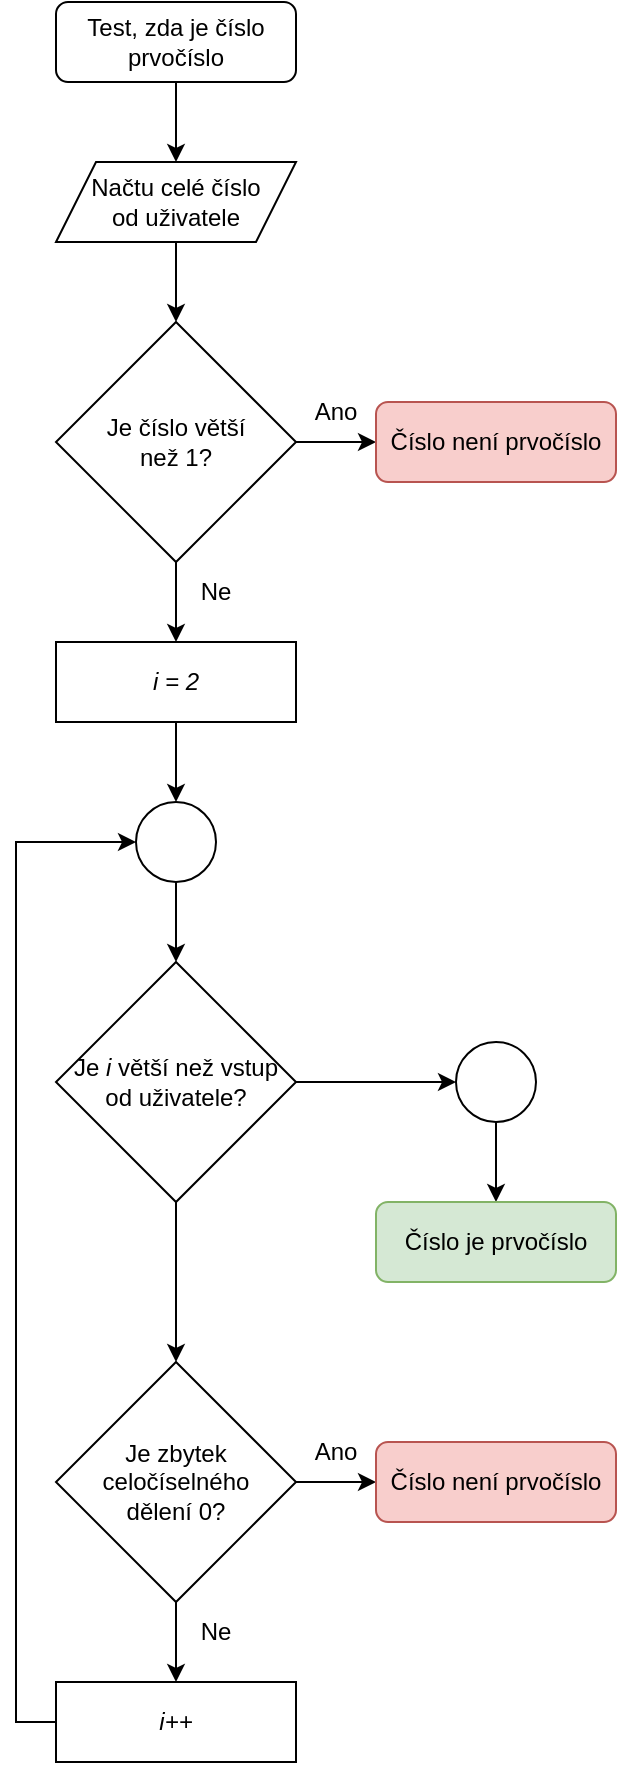 <mxfile version="15.7.0" type="device"><diagram id="6kMtk6fJNkXwBKQgapSh" name="Page-1"><mxGraphModel dx="981" dy="526" grid="1" gridSize="10" guides="1" tooltips="1" connect="1" arrows="1" fold="1" page="1" pageScale="1" pageWidth="900" pageHeight="1600" math="0" shadow="0"><root><mxCell id="0"/><mxCell id="1" parent="0"/><mxCell id="MVEvm0gLyJ4kVTCb0Cx9-3" value="" style="edgeStyle=orthogonalEdgeStyle;rounded=0;orthogonalLoop=1;jettySize=auto;html=1;" edge="1" parent="1" source="MVEvm0gLyJ4kVTCb0Cx9-1"><mxGeometry relative="1" as="geometry"><mxPoint x="420" y="120" as="targetPoint"/></mxGeometry></mxCell><mxCell id="MVEvm0gLyJ4kVTCb0Cx9-1" value="Test, zda je číslo prvočíslo" style="rounded=1;whiteSpace=wrap;html=1;" vertex="1" parent="1"><mxGeometry x="360" y="40" width="120" height="40" as="geometry"/></mxCell><mxCell id="MVEvm0gLyJ4kVTCb0Cx9-7" value="" style="edgeStyle=orthogonalEdgeStyle;rounded=0;orthogonalLoop=1;jettySize=auto;html=1;" edge="1" parent="1" source="MVEvm0gLyJ4kVTCb0Cx9-4" target="MVEvm0gLyJ4kVTCb0Cx9-6"><mxGeometry relative="1" as="geometry"/></mxCell><mxCell id="MVEvm0gLyJ4kVTCb0Cx9-4" value="Načtu celé číslo&lt;br&gt;od uživatele" style="shape=parallelogram;perimeter=parallelogramPerimeter;whiteSpace=wrap;html=1;fixedSize=1;rounded=0;" vertex="1" parent="1"><mxGeometry x="360" y="120" width="120" height="40" as="geometry"/></mxCell><mxCell id="MVEvm0gLyJ4kVTCb0Cx9-9" value="" style="edgeStyle=orthogonalEdgeStyle;rounded=0;orthogonalLoop=1;jettySize=auto;html=1;" edge="1" parent="1" source="MVEvm0gLyJ4kVTCb0Cx9-6" target="MVEvm0gLyJ4kVTCb0Cx9-8"><mxGeometry relative="1" as="geometry"/></mxCell><mxCell id="MVEvm0gLyJ4kVTCb0Cx9-19" value="" style="edgeStyle=orthogonalEdgeStyle;rounded=0;orthogonalLoop=1;jettySize=auto;html=1;" edge="1" parent="1" source="MVEvm0gLyJ4kVTCb0Cx9-6" target="MVEvm0gLyJ4kVTCb0Cx9-18"><mxGeometry relative="1" as="geometry"/></mxCell><mxCell id="MVEvm0gLyJ4kVTCb0Cx9-6" value="Je číslo větší &lt;br&gt;než 1?" style="rhombus;whiteSpace=wrap;html=1;rounded=0;" vertex="1" parent="1"><mxGeometry x="360" y="200" width="120" height="120" as="geometry"/></mxCell><mxCell id="MVEvm0gLyJ4kVTCb0Cx9-8" value="Číslo není prvočíslo" style="whiteSpace=wrap;html=1;rounded=1;fillColor=#f8cecc;strokeColor=#b85450;" vertex="1" parent="1"><mxGeometry x="520" y="240" width="120" height="40" as="geometry"/></mxCell><mxCell id="MVEvm0gLyJ4kVTCb0Cx9-39" value="" style="edgeStyle=orthogonalEdgeStyle;rounded=0;orthogonalLoop=1;jettySize=auto;html=1;" edge="1" parent="1" source="MVEvm0gLyJ4kVTCb0Cx9-12" target="MVEvm0gLyJ4kVTCb0Cx9-38"><mxGeometry relative="1" as="geometry"/></mxCell><mxCell id="MVEvm0gLyJ4kVTCb0Cx9-12" value="" style="ellipse;whiteSpace=wrap;html=1;aspect=fixed;rounded=1;" vertex="1" parent="1"><mxGeometry x="400" y="440" width="40" height="40" as="geometry"/></mxCell><mxCell id="MVEvm0gLyJ4kVTCb0Cx9-22" value="" style="edgeStyle=orthogonalEdgeStyle;rounded=0;orthogonalLoop=1;jettySize=auto;html=1;" edge="1" parent="1" source="MVEvm0gLyJ4kVTCb0Cx9-13" target="MVEvm0gLyJ4kVTCb0Cx9-21"><mxGeometry relative="1" as="geometry"/></mxCell><mxCell id="MVEvm0gLyJ4kVTCb0Cx9-48" style="edgeStyle=orthogonalEdgeStyle;rounded=0;orthogonalLoop=1;jettySize=auto;html=1;exitX=1;exitY=0.5;exitDx=0;exitDy=0;entryX=0;entryY=0.5;entryDx=0;entryDy=0;" edge="1" parent="1" source="MVEvm0gLyJ4kVTCb0Cx9-13" target="MVEvm0gLyJ4kVTCb0Cx9-46"><mxGeometry relative="1" as="geometry"/></mxCell><mxCell id="MVEvm0gLyJ4kVTCb0Cx9-13" value="Je zbytek celočíselného &lt;br&gt;dělení 0?" style="rhombus;whiteSpace=wrap;html=1;rounded=0;" vertex="1" parent="1"><mxGeometry x="360" y="720" width="120" height="120" as="geometry"/></mxCell><mxCell id="MVEvm0gLyJ4kVTCb0Cx9-20" value="" style="edgeStyle=orthogonalEdgeStyle;rounded=0;orthogonalLoop=1;jettySize=auto;html=1;" edge="1" parent="1" source="MVEvm0gLyJ4kVTCb0Cx9-18" target="MVEvm0gLyJ4kVTCb0Cx9-12"><mxGeometry relative="1" as="geometry"/></mxCell><mxCell id="MVEvm0gLyJ4kVTCb0Cx9-18" value="&lt;i&gt;i = 2&lt;/i&gt;" style="whiteSpace=wrap;html=1;rounded=0;" vertex="1" parent="1"><mxGeometry x="360" y="360" width="120" height="40" as="geometry"/></mxCell><mxCell id="MVEvm0gLyJ4kVTCb0Cx9-42" style="edgeStyle=orthogonalEdgeStyle;rounded=0;orthogonalLoop=1;jettySize=auto;html=1;entryX=0;entryY=0.5;entryDx=0;entryDy=0;" edge="1" parent="1" source="MVEvm0gLyJ4kVTCb0Cx9-21" target="MVEvm0gLyJ4kVTCb0Cx9-12"><mxGeometry relative="1" as="geometry"><mxPoint x="320" y="590" as="targetPoint"/><Array as="points"><mxPoint x="340" y="900"/><mxPoint x="340" y="460"/></Array></mxGeometry></mxCell><mxCell id="MVEvm0gLyJ4kVTCb0Cx9-21" value="&lt;i&gt;i++&lt;/i&gt;" style="whiteSpace=wrap;html=1;rounded=0;" vertex="1" parent="1"><mxGeometry x="360" y="880" width="120" height="40" as="geometry"/></mxCell><mxCell id="MVEvm0gLyJ4kVTCb0Cx9-30" value="" style="edgeStyle=orthogonalEdgeStyle;rounded=0;orthogonalLoop=1;jettySize=auto;html=1;exitX=0.5;exitY=1;exitDx=0;exitDy=0;" edge="1" parent="1" source="MVEvm0gLyJ4kVTCb0Cx9-44" target="MVEvm0gLyJ4kVTCb0Cx9-29"><mxGeometry relative="1" as="geometry"><mxPoint x="480" y="1020" as="sourcePoint"/></mxGeometry></mxCell><mxCell id="MVEvm0gLyJ4kVTCb0Cx9-29" value="Číslo je prvočíslo" style="whiteSpace=wrap;html=1;rounded=1;fillColor=#d5e8d4;strokeColor=#82b366;" vertex="1" parent="1"><mxGeometry x="520" y="640" width="120" height="40" as="geometry"/></mxCell><mxCell id="MVEvm0gLyJ4kVTCb0Cx9-34" value="Ano" style="text;html=1;strokeColor=none;fillColor=none;align=center;verticalAlign=middle;whiteSpace=wrap;rounded=0;" vertex="1" parent="1"><mxGeometry x="480" y="750" width="40" height="30" as="geometry"/></mxCell><mxCell id="MVEvm0gLyJ4kVTCb0Cx9-35" value="Ne" style="text;html=1;strokeColor=none;fillColor=none;align=center;verticalAlign=middle;whiteSpace=wrap;rounded=0;" vertex="1" parent="1"><mxGeometry x="410" y="840" width="60" height="30" as="geometry"/></mxCell><mxCell id="MVEvm0gLyJ4kVTCb0Cx9-36" value="Ne" style="text;html=1;strokeColor=none;fillColor=none;align=center;verticalAlign=middle;whiteSpace=wrap;rounded=0;" vertex="1" parent="1"><mxGeometry x="410" y="320" width="60" height="30" as="geometry"/></mxCell><mxCell id="MVEvm0gLyJ4kVTCb0Cx9-37" value="Ano" style="text;html=1;strokeColor=none;fillColor=none;align=center;verticalAlign=middle;whiteSpace=wrap;rounded=0;" vertex="1" parent="1"><mxGeometry x="480" y="230" width="40" height="30" as="geometry"/></mxCell><mxCell id="MVEvm0gLyJ4kVTCb0Cx9-41" value="" style="edgeStyle=orthogonalEdgeStyle;rounded=0;orthogonalLoop=1;jettySize=auto;html=1;" edge="1" parent="1" source="MVEvm0gLyJ4kVTCb0Cx9-38"><mxGeometry relative="1" as="geometry"><mxPoint x="420" y="720" as="targetPoint"/></mxGeometry></mxCell><mxCell id="MVEvm0gLyJ4kVTCb0Cx9-45" style="edgeStyle=orthogonalEdgeStyle;rounded=0;orthogonalLoop=1;jettySize=auto;html=1;entryX=0;entryY=0.5;entryDx=0;entryDy=0;" edge="1" parent="1" source="MVEvm0gLyJ4kVTCb0Cx9-38" target="MVEvm0gLyJ4kVTCb0Cx9-44"><mxGeometry relative="1" as="geometry"/></mxCell><mxCell id="MVEvm0gLyJ4kVTCb0Cx9-38" value="Je &lt;i&gt;i&lt;/i&gt; větší než vstup od uživatele?" style="rhombus;whiteSpace=wrap;html=1;rounded=0;" vertex="1" parent="1"><mxGeometry x="360" y="520" width="120" height="120" as="geometry"/></mxCell><mxCell id="MVEvm0gLyJ4kVTCb0Cx9-44" value="" style="ellipse;whiteSpace=wrap;html=1;aspect=fixed;rounded=1;" vertex="1" parent="1"><mxGeometry x="560" y="560" width="40" height="40" as="geometry"/></mxCell><mxCell id="MVEvm0gLyJ4kVTCb0Cx9-46" value="Číslo není prvočíslo" style="whiteSpace=wrap;html=1;rounded=1;fillColor=#f8cecc;strokeColor=#b85450;" vertex="1" parent="1"><mxGeometry x="520" y="760" width="120" height="40" as="geometry"/></mxCell></root></mxGraphModel></diagram></mxfile>